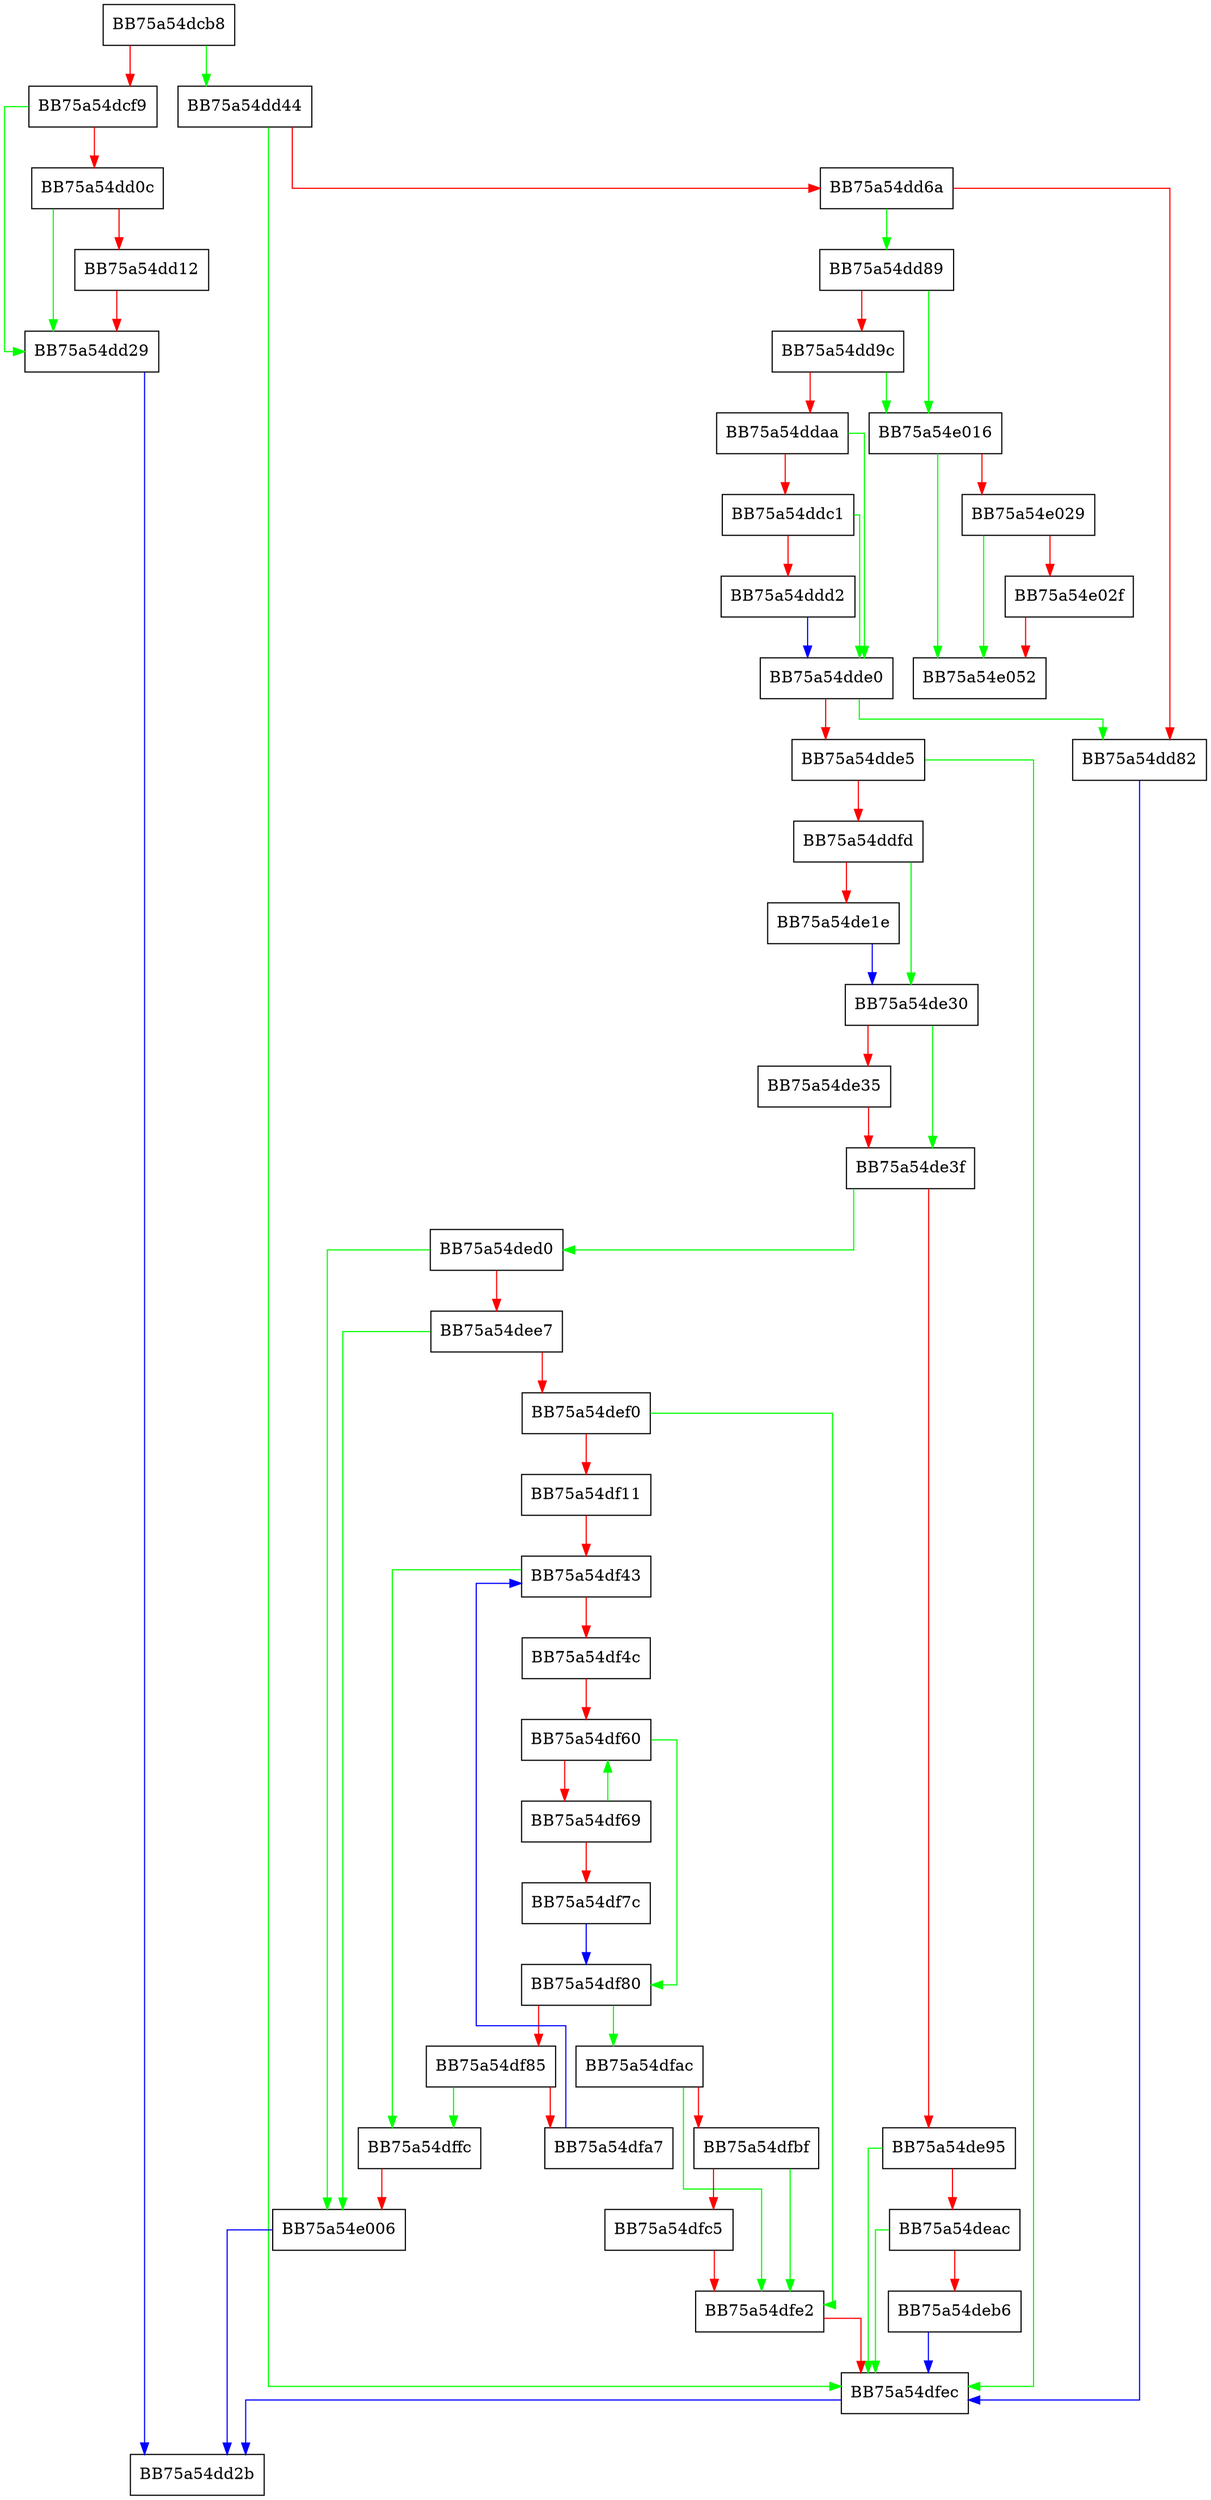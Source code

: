 digraph ScanObject {
  node [shape="box"];
  graph [splines=ortho];
  BB75a54dcb8 -> BB75a54dd44 [color="green"];
  BB75a54dcb8 -> BB75a54dcf9 [color="red"];
  BB75a54dcf9 -> BB75a54dd29 [color="green"];
  BB75a54dcf9 -> BB75a54dd0c [color="red"];
  BB75a54dd0c -> BB75a54dd29 [color="green"];
  BB75a54dd0c -> BB75a54dd12 [color="red"];
  BB75a54dd12 -> BB75a54dd29 [color="red"];
  BB75a54dd29 -> BB75a54dd2b [color="blue"];
  BB75a54dd44 -> BB75a54dfec [color="green"];
  BB75a54dd44 -> BB75a54dd6a [color="red"];
  BB75a54dd6a -> BB75a54dd89 [color="green"];
  BB75a54dd6a -> BB75a54dd82 [color="red"];
  BB75a54dd82 -> BB75a54dfec [color="blue"];
  BB75a54dd89 -> BB75a54e016 [color="green"];
  BB75a54dd89 -> BB75a54dd9c [color="red"];
  BB75a54dd9c -> BB75a54e016 [color="green"];
  BB75a54dd9c -> BB75a54ddaa [color="red"];
  BB75a54ddaa -> BB75a54dde0 [color="green"];
  BB75a54ddaa -> BB75a54ddc1 [color="red"];
  BB75a54ddc1 -> BB75a54dde0 [color="green"];
  BB75a54ddc1 -> BB75a54ddd2 [color="red"];
  BB75a54ddd2 -> BB75a54dde0 [color="blue"];
  BB75a54dde0 -> BB75a54dd82 [color="green"];
  BB75a54dde0 -> BB75a54dde5 [color="red"];
  BB75a54dde5 -> BB75a54dfec [color="green"];
  BB75a54dde5 -> BB75a54ddfd [color="red"];
  BB75a54ddfd -> BB75a54de30 [color="green"];
  BB75a54ddfd -> BB75a54de1e [color="red"];
  BB75a54de1e -> BB75a54de30 [color="blue"];
  BB75a54de30 -> BB75a54de3f [color="green"];
  BB75a54de30 -> BB75a54de35 [color="red"];
  BB75a54de35 -> BB75a54de3f [color="red"];
  BB75a54de3f -> BB75a54ded0 [color="green"];
  BB75a54de3f -> BB75a54de95 [color="red"];
  BB75a54de95 -> BB75a54dfec [color="green"];
  BB75a54de95 -> BB75a54deac [color="red"];
  BB75a54deac -> BB75a54dfec [color="green"];
  BB75a54deac -> BB75a54deb6 [color="red"];
  BB75a54deb6 -> BB75a54dfec [color="blue"];
  BB75a54ded0 -> BB75a54e006 [color="green"];
  BB75a54ded0 -> BB75a54dee7 [color="red"];
  BB75a54dee7 -> BB75a54e006 [color="green"];
  BB75a54dee7 -> BB75a54def0 [color="red"];
  BB75a54def0 -> BB75a54dfe2 [color="green"];
  BB75a54def0 -> BB75a54df11 [color="red"];
  BB75a54df11 -> BB75a54df43 [color="red"];
  BB75a54df43 -> BB75a54dffc [color="green"];
  BB75a54df43 -> BB75a54df4c [color="red"];
  BB75a54df4c -> BB75a54df60 [color="red"];
  BB75a54df60 -> BB75a54df80 [color="green"];
  BB75a54df60 -> BB75a54df69 [color="red"];
  BB75a54df69 -> BB75a54df60 [color="green"];
  BB75a54df69 -> BB75a54df7c [color="red"];
  BB75a54df7c -> BB75a54df80 [color="blue"];
  BB75a54df80 -> BB75a54dfac [color="green"];
  BB75a54df80 -> BB75a54df85 [color="red"];
  BB75a54df85 -> BB75a54dffc [color="green"];
  BB75a54df85 -> BB75a54dfa7 [color="red"];
  BB75a54dfa7 -> BB75a54df43 [color="blue"];
  BB75a54dfac -> BB75a54dfe2 [color="green"];
  BB75a54dfac -> BB75a54dfbf [color="red"];
  BB75a54dfbf -> BB75a54dfe2 [color="green"];
  BB75a54dfbf -> BB75a54dfc5 [color="red"];
  BB75a54dfc5 -> BB75a54dfe2 [color="red"];
  BB75a54dfe2 -> BB75a54dfec [color="red"];
  BB75a54dfec -> BB75a54dd2b [color="blue"];
  BB75a54dffc -> BB75a54e006 [color="red"];
  BB75a54e006 -> BB75a54dd2b [color="blue"];
  BB75a54e016 -> BB75a54e052 [color="green"];
  BB75a54e016 -> BB75a54e029 [color="red"];
  BB75a54e029 -> BB75a54e052 [color="green"];
  BB75a54e029 -> BB75a54e02f [color="red"];
  BB75a54e02f -> BB75a54e052 [color="red"];
}